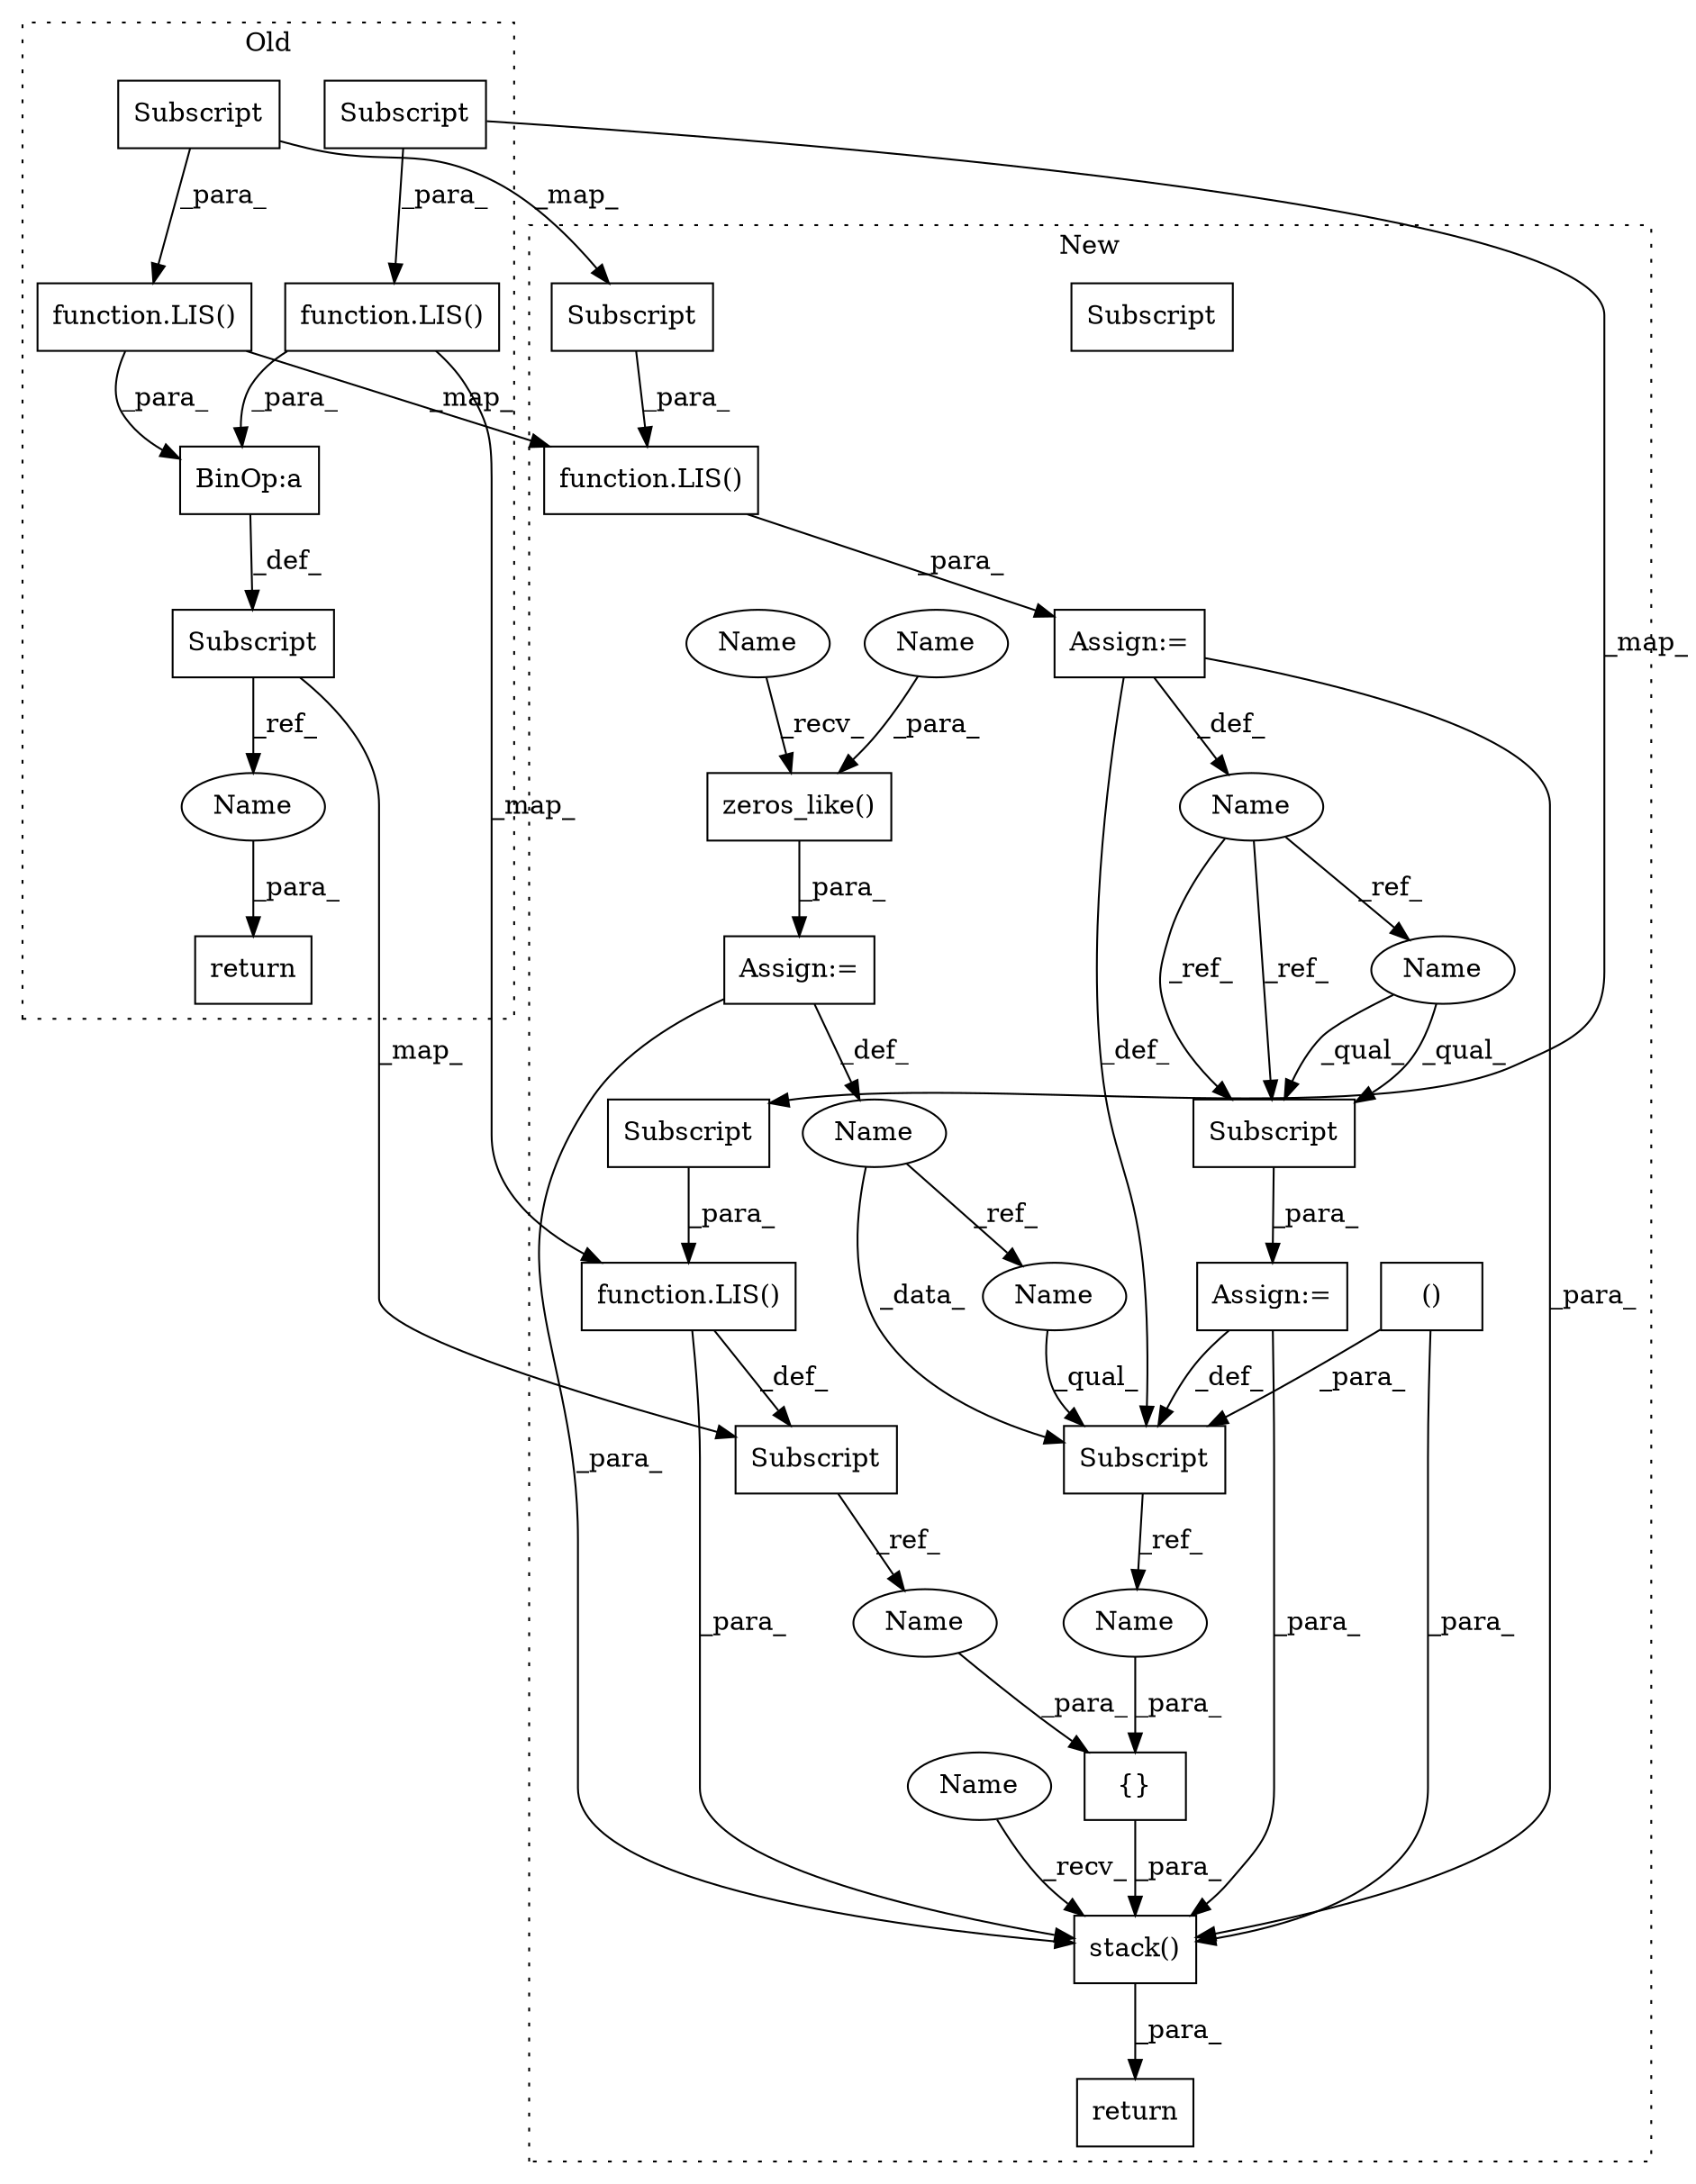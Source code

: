 digraph G {
subgraph cluster0 {
1 [label="return" a="93" s="18056" l="7" shape="box"];
6 [label="BinOp:a" a="82" s="17482" l="3" shape="box"];
9 [label="Subscript" a="63" s="17997,0" l="32,0" shape="box"];
14 [label="function.LIS()" a="75" s="17485,17498" l="4,1" shape="box"];
17 [label="Subscript" a="63" s="17489,0" l="9,0" shape="box"];
18 [label="function.LIS()" a="75" s="17468,17481" l="4,1" shape="box"];
20 [label="Subscript" a="63" s="17472,0" l="9,0" shape="box"];
30 [label="Name" a="87" s="18063" l="5" shape="ellipse"];
label = "Old";
style="dotted";
}
subgraph cluster1 {
2 [label="zeros_like()" a="75" s="17448,17472" l="17,1" shape="box"];
3 [label="Assign:=" a="68" s="17445" l="3" shape="box"];
4 [label="return" a="93" s="18149" l="7" shape="box"];
5 [label="Assign:=" a="68" s="18123" l="3" shape="box"];
7 [label="()" a="54" s="18105" l="17" shape="box"];
8 [label="Subscript" a="63" s="18030,0" l="34,0" shape="box"];
10 [label="Name" a="87" s="17512" l="3" shape="ellipse"];
11 [label="Subscript" a="63" s="18126,0" l="13,0" shape="box"];
12 [label="{}" a="59" s="18168,18185" l="1,0" shape="box"];
13 [label="Subscript" a="63" s="18089,0" l="34,0" shape="box"];
15 [label="function.LIS()" a="75" s="17518,17531" l="4,1" shape="box"];
16 [label="Subscript" a="63" s="17522,0" l="9,0" shape="box"];
19 [label="function.LIS()" a="75" s="17489,17502" l="4,1" shape="box"];
21 [label="Subscript" a="63" s="17493,0" l="9,0" shape="box"];
22 [label="Name" a="87" s="17438" l="7" shape="ellipse"];
23 [label="stack()" a="75" s="18156,18186" l="12,1" shape="box"];
24 [label="Assign:=" a="68" s="17515" l="3" shape="box"];
25 [label="Name" a="87" s="18156" l="5" shape="ellipse"];
26 [label="Name" a="87" s="17448" l="5" shape="ellipse"];
27 [label="Name" a="87" s="18089" l="7" shape="ellipse"];
28 [label="Subscript" a="63" s="18126,0" l="13,0" shape="box"];
29 [label="Name" a="87" s="18126" l="3" shape="ellipse"];
31 [label="Name" a="87" s="17465" l="7" shape="ellipse"];
32 [label="Name" a="87" s="18178" l="7" shape="ellipse"];
33 [label="Name" a="87" s="18169" l="7" shape="ellipse"];
label = "New";
style="dotted";
}
2 -> 3 [label="_para_"];
3 -> 22 [label="_def_"];
3 -> 23 [label="_para_"];
5 -> 13 [label="_def_"];
5 -> 23 [label="_para_"];
6 -> 9 [label="_def_"];
7 -> 13 [label="_para_"];
7 -> 23 [label="_para_"];
8 -> 33 [label="_ref_"];
9 -> 30 [label="_ref_"];
9 -> 8 [label="_map_"];
10 -> 29 [label="_ref_"];
10 -> 28 [label="_ref_"];
10 -> 28 [label="_ref_"];
12 -> 23 [label="_para_"];
13 -> 32 [label="_ref_"];
14 -> 6 [label="_para_"];
14 -> 15 [label="_map_"];
15 -> 24 [label="_para_"];
16 -> 15 [label="_para_"];
17 -> 16 [label="_map_"];
17 -> 14 [label="_para_"];
18 -> 6 [label="_para_"];
18 -> 19 [label="_map_"];
19 -> 23 [label="_para_"];
19 -> 8 [label="_def_"];
20 -> 21 [label="_map_"];
20 -> 18 [label="_para_"];
21 -> 19 [label="_para_"];
22 -> 27 [label="_ref_"];
22 -> 13 [label="_data_"];
23 -> 4 [label="_para_"];
24 -> 23 [label="_para_"];
24 -> 10 [label="_def_"];
24 -> 13 [label="_def_"];
25 -> 23 [label="_recv_"];
26 -> 2 [label="_recv_"];
27 -> 13 [label="_qual_"];
28 -> 5 [label="_para_"];
29 -> 28 [label="_qual_"];
29 -> 28 [label="_qual_"];
30 -> 1 [label="_para_"];
31 -> 2 [label="_para_"];
32 -> 12 [label="_para_"];
33 -> 12 [label="_para_"];
}